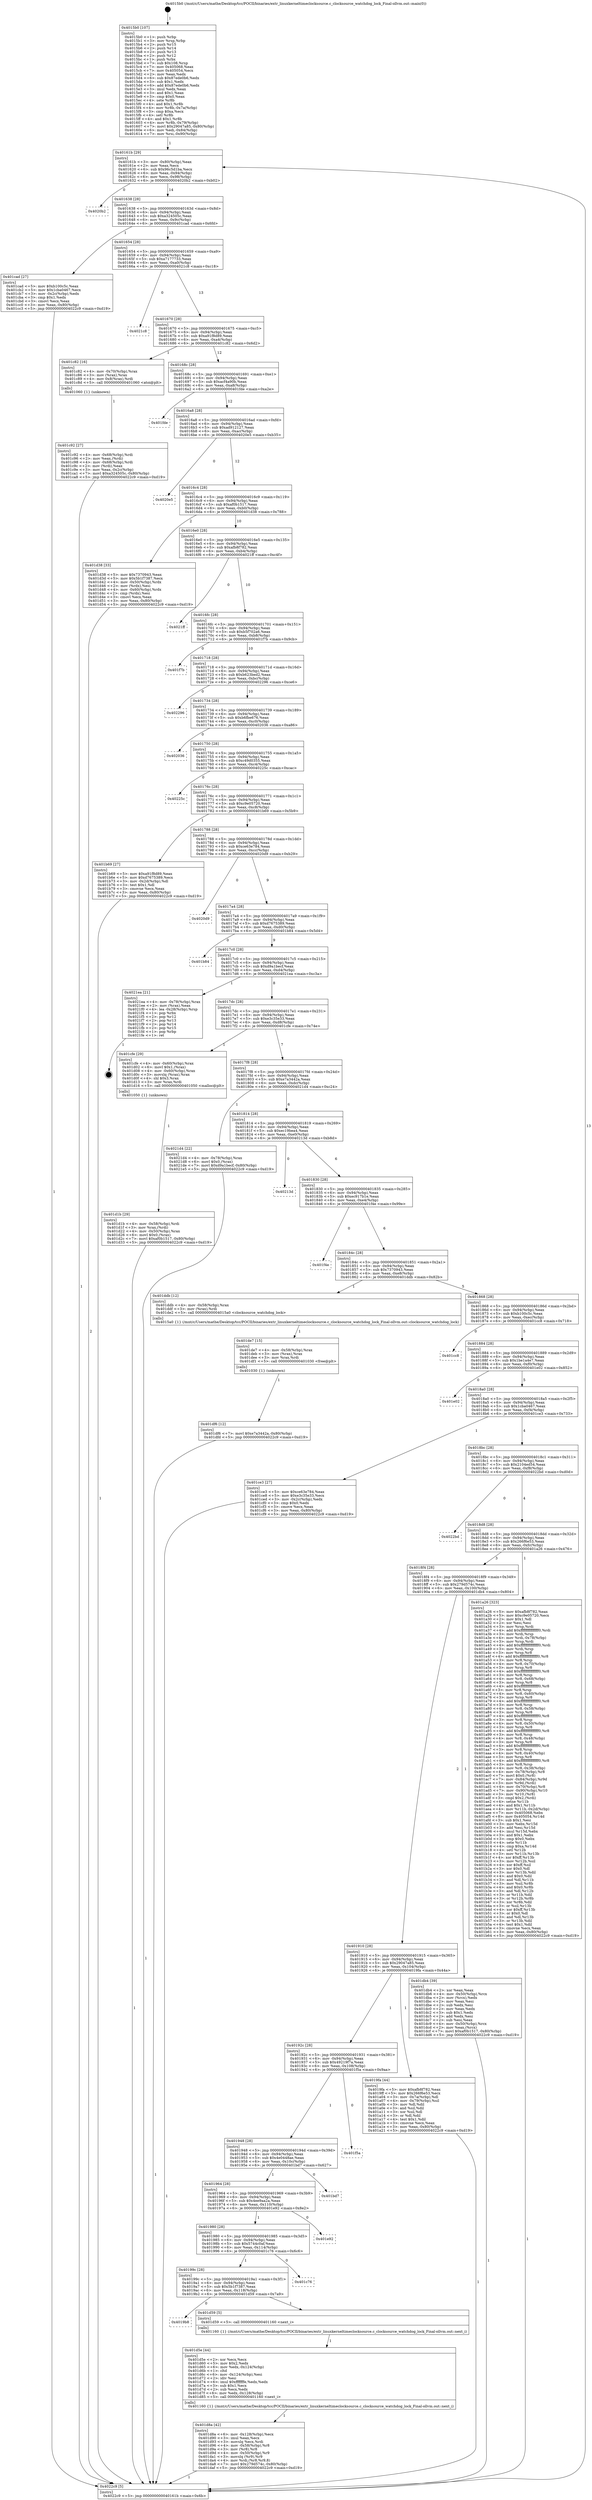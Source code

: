 digraph "0x4015b0" {
  label = "0x4015b0 (/mnt/c/Users/mathe/Desktop/tcc/POCII/binaries/extr_linuxkerneltimeclocksource.c_clocksource_watchdog_lock_Final-ollvm.out::main(0))"
  labelloc = "t"
  node[shape=record]

  Entry [label="",width=0.3,height=0.3,shape=circle,fillcolor=black,style=filled]
  "0x40161b" [label="{
     0x40161b [29]\l
     | [instrs]\l
     &nbsp;&nbsp;0x40161b \<+3\>: mov -0x80(%rbp),%eax\l
     &nbsp;&nbsp;0x40161e \<+2\>: mov %eax,%ecx\l
     &nbsp;&nbsp;0x401620 \<+6\>: sub $0x96c5d1ba,%ecx\l
     &nbsp;&nbsp;0x401626 \<+6\>: mov %eax,-0x94(%rbp)\l
     &nbsp;&nbsp;0x40162c \<+6\>: mov %ecx,-0x98(%rbp)\l
     &nbsp;&nbsp;0x401632 \<+6\>: je 00000000004020b2 \<main+0xb02\>\l
  }"]
  "0x4020b2" [label="{
     0x4020b2\l
  }", style=dashed]
  "0x401638" [label="{
     0x401638 [28]\l
     | [instrs]\l
     &nbsp;&nbsp;0x401638 \<+5\>: jmp 000000000040163d \<main+0x8d\>\l
     &nbsp;&nbsp;0x40163d \<+6\>: mov -0x94(%rbp),%eax\l
     &nbsp;&nbsp;0x401643 \<+5\>: sub $0xa324505c,%eax\l
     &nbsp;&nbsp;0x401648 \<+6\>: mov %eax,-0x9c(%rbp)\l
     &nbsp;&nbsp;0x40164e \<+6\>: je 0000000000401cad \<main+0x6fd\>\l
  }"]
  Exit [label="",width=0.3,height=0.3,shape=circle,fillcolor=black,style=filled,peripheries=2]
  "0x401cad" [label="{
     0x401cad [27]\l
     | [instrs]\l
     &nbsp;&nbsp;0x401cad \<+5\>: mov $0xb100c5c,%eax\l
     &nbsp;&nbsp;0x401cb2 \<+5\>: mov $0x1cba0467,%ecx\l
     &nbsp;&nbsp;0x401cb7 \<+3\>: mov -0x2c(%rbp),%edx\l
     &nbsp;&nbsp;0x401cba \<+3\>: cmp $0x1,%edx\l
     &nbsp;&nbsp;0x401cbd \<+3\>: cmovl %ecx,%eax\l
     &nbsp;&nbsp;0x401cc0 \<+3\>: mov %eax,-0x80(%rbp)\l
     &nbsp;&nbsp;0x401cc3 \<+5\>: jmp 00000000004022c9 \<main+0xd19\>\l
  }"]
  "0x401654" [label="{
     0x401654 [28]\l
     | [instrs]\l
     &nbsp;&nbsp;0x401654 \<+5\>: jmp 0000000000401659 \<main+0xa9\>\l
     &nbsp;&nbsp;0x401659 \<+6\>: mov -0x94(%rbp),%eax\l
     &nbsp;&nbsp;0x40165f \<+5\>: sub $0xa7177733,%eax\l
     &nbsp;&nbsp;0x401664 \<+6\>: mov %eax,-0xa0(%rbp)\l
     &nbsp;&nbsp;0x40166a \<+6\>: je 00000000004021c8 \<main+0xc18\>\l
  }"]
  "0x401df6" [label="{
     0x401df6 [12]\l
     | [instrs]\l
     &nbsp;&nbsp;0x401df6 \<+7\>: movl $0xe7a3442a,-0x80(%rbp)\l
     &nbsp;&nbsp;0x401dfd \<+5\>: jmp 00000000004022c9 \<main+0xd19\>\l
  }"]
  "0x4021c8" [label="{
     0x4021c8\l
  }", style=dashed]
  "0x401670" [label="{
     0x401670 [28]\l
     | [instrs]\l
     &nbsp;&nbsp;0x401670 \<+5\>: jmp 0000000000401675 \<main+0xc5\>\l
     &nbsp;&nbsp;0x401675 \<+6\>: mov -0x94(%rbp),%eax\l
     &nbsp;&nbsp;0x40167b \<+5\>: sub $0xa91f8d89,%eax\l
     &nbsp;&nbsp;0x401680 \<+6\>: mov %eax,-0xa4(%rbp)\l
     &nbsp;&nbsp;0x401686 \<+6\>: je 0000000000401c82 \<main+0x6d2\>\l
  }"]
  "0x401de7" [label="{
     0x401de7 [15]\l
     | [instrs]\l
     &nbsp;&nbsp;0x401de7 \<+4\>: mov -0x58(%rbp),%rax\l
     &nbsp;&nbsp;0x401deb \<+3\>: mov (%rax),%rax\l
     &nbsp;&nbsp;0x401dee \<+3\>: mov %rax,%rdi\l
     &nbsp;&nbsp;0x401df1 \<+5\>: call 0000000000401030 \<free@plt\>\l
     | [calls]\l
     &nbsp;&nbsp;0x401030 \{1\} (unknown)\l
  }"]
  "0x401c82" [label="{
     0x401c82 [16]\l
     | [instrs]\l
     &nbsp;&nbsp;0x401c82 \<+4\>: mov -0x70(%rbp),%rax\l
     &nbsp;&nbsp;0x401c86 \<+3\>: mov (%rax),%rax\l
     &nbsp;&nbsp;0x401c89 \<+4\>: mov 0x8(%rax),%rdi\l
     &nbsp;&nbsp;0x401c8d \<+5\>: call 0000000000401060 \<atoi@plt\>\l
     | [calls]\l
     &nbsp;&nbsp;0x401060 \{1\} (unknown)\l
  }"]
  "0x40168c" [label="{
     0x40168c [28]\l
     | [instrs]\l
     &nbsp;&nbsp;0x40168c \<+5\>: jmp 0000000000401691 \<main+0xe1\>\l
     &nbsp;&nbsp;0x401691 \<+6\>: mov -0x94(%rbp),%eax\l
     &nbsp;&nbsp;0x401697 \<+5\>: sub $0xacf4a90b,%eax\l
     &nbsp;&nbsp;0x40169c \<+6\>: mov %eax,-0xa8(%rbp)\l
     &nbsp;&nbsp;0x4016a2 \<+6\>: je 0000000000401fde \<main+0xa2e\>\l
  }"]
  "0x401d8a" [label="{
     0x401d8a [42]\l
     | [instrs]\l
     &nbsp;&nbsp;0x401d8a \<+6\>: mov -0x128(%rbp),%ecx\l
     &nbsp;&nbsp;0x401d90 \<+3\>: imul %eax,%ecx\l
     &nbsp;&nbsp;0x401d93 \<+3\>: movslq %ecx,%rdi\l
     &nbsp;&nbsp;0x401d96 \<+4\>: mov -0x58(%rbp),%r8\l
     &nbsp;&nbsp;0x401d9a \<+3\>: mov (%r8),%r8\l
     &nbsp;&nbsp;0x401d9d \<+4\>: mov -0x50(%rbp),%r9\l
     &nbsp;&nbsp;0x401da1 \<+3\>: movslq (%r9),%r9\l
     &nbsp;&nbsp;0x401da4 \<+4\>: mov %rdi,(%r8,%r9,8)\l
     &nbsp;&nbsp;0x401da8 \<+7\>: movl $0x279d574c,-0x80(%rbp)\l
     &nbsp;&nbsp;0x401daf \<+5\>: jmp 00000000004022c9 \<main+0xd19\>\l
  }"]
  "0x401fde" [label="{
     0x401fde\l
  }", style=dashed]
  "0x4016a8" [label="{
     0x4016a8 [28]\l
     | [instrs]\l
     &nbsp;&nbsp;0x4016a8 \<+5\>: jmp 00000000004016ad \<main+0xfd\>\l
     &nbsp;&nbsp;0x4016ad \<+6\>: mov -0x94(%rbp),%eax\l
     &nbsp;&nbsp;0x4016b3 \<+5\>: sub $0xad912127,%eax\l
     &nbsp;&nbsp;0x4016b8 \<+6\>: mov %eax,-0xac(%rbp)\l
     &nbsp;&nbsp;0x4016be \<+6\>: je 00000000004020e5 \<main+0xb35\>\l
  }"]
  "0x401d5e" [label="{
     0x401d5e [44]\l
     | [instrs]\l
     &nbsp;&nbsp;0x401d5e \<+2\>: xor %ecx,%ecx\l
     &nbsp;&nbsp;0x401d60 \<+5\>: mov $0x2,%edx\l
     &nbsp;&nbsp;0x401d65 \<+6\>: mov %edx,-0x124(%rbp)\l
     &nbsp;&nbsp;0x401d6b \<+1\>: cltd\l
     &nbsp;&nbsp;0x401d6c \<+6\>: mov -0x124(%rbp),%esi\l
     &nbsp;&nbsp;0x401d72 \<+2\>: idiv %esi\l
     &nbsp;&nbsp;0x401d74 \<+6\>: imul $0xfffffffe,%edx,%edx\l
     &nbsp;&nbsp;0x401d7a \<+3\>: sub $0x1,%ecx\l
     &nbsp;&nbsp;0x401d7d \<+2\>: sub %ecx,%edx\l
     &nbsp;&nbsp;0x401d7f \<+6\>: mov %edx,-0x128(%rbp)\l
     &nbsp;&nbsp;0x401d85 \<+5\>: call 0000000000401160 \<next_i\>\l
     | [calls]\l
     &nbsp;&nbsp;0x401160 \{1\} (/mnt/c/Users/mathe/Desktop/tcc/POCII/binaries/extr_linuxkerneltimeclocksource.c_clocksource_watchdog_lock_Final-ollvm.out::next_i)\l
  }"]
  "0x4020e5" [label="{
     0x4020e5\l
  }", style=dashed]
  "0x4016c4" [label="{
     0x4016c4 [28]\l
     | [instrs]\l
     &nbsp;&nbsp;0x4016c4 \<+5\>: jmp 00000000004016c9 \<main+0x119\>\l
     &nbsp;&nbsp;0x4016c9 \<+6\>: mov -0x94(%rbp),%eax\l
     &nbsp;&nbsp;0x4016cf \<+5\>: sub $0xaf0b1517,%eax\l
     &nbsp;&nbsp;0x4016d4 \<+6\>: mov %eax,-0xb0(%rbp)\l
     &nbsp;&nbsp;0x4016da \<+6\>: je 0000000000401d38 \<main+0x788\>\l
  }"]
  "0x4019b8" [label="{
     0x4019b8\l
  }", style=dashed]
  "0x401d38" [label="{
     0x401d38 [33]\l
     | [instrs]\l
     &nbsp;&nbsp;0x401d38 \<+5\>: mov $0x7370943,%eax\l
     &nbsp;&nbsp;0x401d3d \<+5\>: mov $0x5b1f7387,%ecx\l
     &nbsp;&nbsp;0x401d42 \<+4\>: mov -0x50(%rbp),%rdx\l
     &nbsp;&nbsp;0x401d46 \<+2\>: mov (%rdx),%esi\l
     &nbsp;&nbsp;0x401d48 \<+4\>: mov -0x60(%rbp),%rdx\l
     &nbsp;&nbsp;0x401d4c \<+2\>: cmp (%rdx),%esi\l
     &nbsp;&nbsp;0x401d4e \<+3\>: cmovl %ecx,%eax\l
     &nbsp;&nbsp;0x401d51 \<+3\>: mov %eax,-0x80(%rbp)\l
     &nbsp;&nbsp;0x401d54 \<+5\>: jmp 00000000004022c9 \<main+0xd19\>\l
  }"]
  "0x4016e0" [label="{
     0x4016e0 [28]\l
     | [instrs]\l
     &nbsp;&nbsp;0x4016e0 \<+5\>: jmp 00000000004016e5 \<main+0x135\>\l
     &nbsp;&nbsp;0x4016e5 \<+6\>: mov -0x94(%rbp),%eax\l
     &nbsp;&nbsp;0x4016eb \<+5\>: sub $0xafb8f782,%eax\l
     &nbsp;&nbsp;0x4016f0 \<+6\>: mov %eax,-0xb4(%rbp)\l
     &nbsp;&nbsp;0x4016f6 \<+6\>: je 00000000004021ff \<main+0xc4f\>\l
  }"]
  "0x401d59" [label="{
     0x401d59 [5]\l
     | [instrs]\l
     &nbsp;&nbsp;0x401d59 \<+5\>: call 0000000000401160 \<next_i\>\l
     | [calls]\l
     &nbsp;&nbsp;0x401160 \{1\} (/mnt/c/Users/mathe/Desktop/tcc/POCII/binaries/extr_linuxkerneltimeclocksource.c_clocksource_watchdog_lock_Final-ollvm.out::next_i)\l
  }"]
  "0x4021ff" [label="{
     0x4021ff\l
  }", style=dashed]
  "0x4016fc" [label="{
     0x4016fc [28]\l
     | [instrs]\l
     &nbsp;&nbsp;0x4016fc \<+5\>: jmp 0000000000401701 \<main+0x151\>\l
     &nbsp;&nbsp;0x401701 \<+6\>: mov -0x94(%rbp),%eax\l
     &nbsp;&nbsp;0x401707 \<+5\>: sub $0xb5f702a6,%eax\l
     &nbsp;&nbsp;0x40170c \<+6\>: mov %eax,-0xb8(%rbp)\l
     &nbsp;&nbsp;0x401712 \<+6\>: je 0000000000401f7b \<main+0x9cb\>\l
  }"]
  "0x40199c" [label="{
     0x40199c [28]\l
     | [instrs]\l
     &nbsp;&nbsp;0x40199c \<+5\>: jmp 00000000004019a1 \<main+0x3f1\>\l
     &nbsp;&nbsp;0x4019a1 \<+6\>: mov -0x94(%rbp),%eax\l
     &nbsp;&nbsp;0x4019a7 \<+5\>: sub $0x5b1f7387,%eax\l
     &nbsp;&nbsp;0x4019ac \<+6\>: mov %eax,-0x118(%rbp)\l
     &nbsp;&nbsp;0x4019b2 \<+6\>: je 0000000000401d59 \<main+0x7a9\>\l
  }"]
  "0x401f7b" [label="{
     0x401f7b\l
  }", style=dashed]
  "0x401718" [label="{
     0x401718 [28]\l
     | [instrs]\l
     &nbsp;&nbsp;0x401718 \<+5\>: jmp 000000000040171d \<main+0x16d\>\l
     &nbsp;&nbsp;0x40171d \<+6\>: mov -0x94(%rbp),%eax\l
     &nbsp;&nbsp;0x401723 \<+5\>: sub $0xb623bed2,%eax\l
     &nbsp;&nbsp;0x401728 \<+6\>: mov %eax,-0xbc(%rbp)\l
     &nbsp;&nbsp;0x40172e \<+6\>: je 0000000000402296 \<main+0xce6\>\l
  }"]
  "0x401c76" [label="{
     0x401c76\l
  }", style=dashed]
  "0x402296" [label="{
     0x402296\l
  }", style=dashed]
  "0x401734" [label="{
     0x401734 [28]\l
     | [instrs]\l
     &nbsp;&nbsp;0x401734 \<+5\>: jmp 0000000000401739 \<main+0x189\>\l
     &nbsp;&nbsp;0x401739 \<+6\>: mov -0x94(%rbp),%eax\l
     &nbsp;&nbsp;0x40173f \<+5\>: sub $0xb6fbe676,%eax\l
     &nbsp;&nbsp;0x401744 \<+6\>: mov %eax,-0xc0(%rbp)\l
     &nbsp;&nbsp;0x40174a \<+6\>: je 0000000000402036 \<main+0xa86\>\l
  }"]
  "0x401980" [label="{
     0x401980 [28]\l
     | [instrs]\l
     &nbsp;&nbsp;0x401980 \<+5\>: jmp 0000000000401985 \<main+0x3d5\>\l
     &nbsp;&nbsp;0x401985 \<+6\>: mov -0x94(%rbp),%eax\l
     &nbsp;&nbsp;0x40198b \<+5\>: sub $0x5744c0af,%eax\l
     &nbsp;&nbsp;0x401990 \<+6\>: mov %eax,-0x114(%rbp)\l
     &nbsp;&nbsp;0x401996 \<+6\>: je 0000000000401c76 \<main+0x6c6\>\l
  }"]
  "0x402036" [label="{
     0x402036\l
  }", style=dashed]
  "0x401750" [label="{
     0x401750 [28]\l
     | [instrs]\l
     &nbsp;&nbsp;0x401750 \<+5\>: jmp 0000000000401755 \<main+0x1a5\>\l
     &nbsp;&nbsp;0x401755 \<+6\>: mov -0x94(%rbp),%eax\l
     &nbsp;&nbsp;0x40175b \<+5\>: sub $0xc49d0355,%eax\l
     &nbsp;&nbsp;0x401760 \<+6\>: mov %eax,-0xc4(%rbp)\l
     &nbsp;&nbsp;0x401766 \<+6\>: je 000000000040225c \<main+0xcac\>\l
  }"]
  "0x401e92" [label="{
     0x401e92\l
  }", style=dashed]
  "0x40225c" [label="{
     0x40225c\l
  }", style=dashed]
  "0x40176c" [label="{
     0x40176c [28]\l
     | [instrs]\l
     &nbsp;&nbsp;0x40176c \<+5\>: jmp 0000000000401771 \<main+0x1c1\>\l
     &nbsp;&nbsp;0x401771 \<+6\>: mov -0x94(%rbp),%eax\l
     &nbsp;&nbsp;0x401777 \<+5\>: sub $0xc9e05720,%eax\l
     &nbsp;&nbsp;0x40177c \<+6\>: mov %eax,-0xc8(%rbp)\l
     &nbsp;&nbsp;0x401782 \<+6\>: je 0000000000401b69 \<main+0x5b9\>\l
  }"]
  "0x401964" [label="{
     0x401964 [28]\l
     | [instrs]\l
     &nbsp;&nbsp;0x401964 \<+5\>: jmp 0000000000401969 \<main+0x3b9\>\l
     &nbsp;&nbsp;0x401969 \<+6\>: mov -0x94(%rbp),%eax\l
     &nbsp;&nbsp;0x40196f \<+5\>: sub $0x4ee9aa2a,%eax\l
     &nbsp;&nbsp;0x401974 \<+6\>: mov %eax,-0x110(%rbp)\l
     &nbsp;&nbsp;0x40197a \<+6\>: je 0000000000401e92 \<main+0x8e2\>\l
  }"]
  "0x401b69" [label="{
     0x401b69 [27]\l
     | [instrs]\l
     &nbsp;&nbsp;0x401b69 \<+5\>: mov $0xa91f8d89,%eax\l
     &nbsp;&nbsp;0x401b6e \<+5\>: mov $0xd7675389,%ecx\l
     &nbsp;&nbsp;0x401b73 \<+3\>: mov -0x2d(%rbp),%dl\l
     &nbsp;&nbsp;0x401b76 \<+3\>: test $0x1,%dl\l
     &nbsp;&nbsp;0x401b79 \<+3\>: cmovne %ecx,%eax\l
     &nbsp;&nbsp;0x401b7c \<+3\>: mov %eax,-0x80(%rbp)\l
     &nbsp;&nbsp;0x401b7f \<+5\>: jmp 00000000004022c9 \<main+0xd19\>\l
  }"]
  "0x401788" [label="{
     0x401788 [28]\l
     | [instrs]\l
     &nbsp;&nbsp;0x401788 \<+5\>: jmp 000000000040178d \<main+0x1dd\>\l
     &nbsp;&nbsp;0x40178d \<+6\>: mov -0x94(%rbp),%eax\l
     &nbsp;&nbsp;0x401793 \<+5\>: sub $0xce63e784,%eax\l
     &nbsp;&nbsp;0x401798 \<+6\>: mov %eax,-0xcc(%rbp)\l
     &nbsp;&nbsp;0x40179e \<+6\>: je 00000000004020d9 \<main+0xb29\>\l
  }"]
  "0x401bd7" [label="{
     0x401bd7\l
  }", style=dashed]
  "0x4020d9" [label="{
     0x4020d9\l
  }", style=dashed]
  "0x4017a4" [label="{
     0x4017a4 [28]\l
     | [instrs]\l
     &nbsp;&nbsp;0x4017a4 \<+5\>: jmp 00000000004017a9 \<main+0x1f9\>\l
     &nbsp;&nbsp;0x4017a9 \<+6\>: mov -0x94(%rbp),%eax\l
     &nbsp;&nbsp;0x4017af \<+5\>: sub $0xd7675389,%eax\l
     &nbsp;&nbsp;0x4017b4 \<+6\>: mov %eax,-0xd0(%rbp)\l
     &nbsp;&nbsp;0x4017ba \<+6\>: je 0000000000401b84 \<main+0x5d4\>\l
  }"]
  "0x401948" [label="{
     0x401948 [28]\l
     | [instrs]\l
     &nbsp;&nbsp;0x401948 \<+5\>: jmp 000000000040194d \<main+0x39d\>\l
     &nbsp;&nbsp;0x40194d \<+6\>: mov -0x94(%rbp),%eax\l
     &nbsp;&nbsp;0x401953 \<+5\>: sub $0x4e0448ae,%eax\l
     &nbsp;&nbsp;0x401958 \<+6\>: mov %eax,-0x10c(%rbp)\l
     &nbsp;&nbsp;0x40195e \<+6\>: je 0000000000401bd7 \<main+0x627\>\l
  }"]
  "0x401b84" [label="{
     0x401b84\l
  }", style=dashed]
  "0x4017c0" [label="{
     0x4017c0 [28]\l
     | [instrs]\l
     &nbsp;&nbsp;0x4017c0 \<+5\>: jmp 00000000004017c5 \<main+0x215\>\l
     &nbsp;&nbsp;0x4017c5 \<+6\>: mov -0x94(%rbp),%eax\l
     &nbsp;&nbsp;0x4017cb \<+5\>: sub $0xd9a1becf,%eax\l
     &nbsp;&nbsp;0x4017d0 \<+6\>: mov %eax,-0xd4(%rbp)\l
     &nbsp;&nbsp;0x4017d6 \<+6\>: je 00000000004021ea \<main+0xc3a\>\l
  }"]
  "0x401f5a" [label="{
     0x401f5a\l
  }", style=dashed]
  "0x4021ea" [label="{
     0x4021ea [21]\l
     | [instrs]\l
     &nbsp;&nbsp;0x4021ea \<+4\>: mov -0x78(%rbp),%rax\l
     &nbsp;&nbsp;0x4021ee \<+2\>: mov (%rax),%eax\l
     &nbsp;&nbsp;0x4021f0 \<+4\>: lea -0x28(%rbp),%rsp\l
     &nbsp;&nbsp;0x4021f4 \<+1\>: pop %rbx\l
     &nbsp;&nbsp;0x4021f5 \<+2\>: pop %r12\l
     &nbsp;&nbsp;0x4021f7 \<+2\>: pop %r13\l
     &nbsp;&nbsp;0x4021f9 \<+2\>: pop %r14\l
     &nbsp;&nbsp;0x4021fb \<+2\>: pop %r15\l
     &nbsp;&nbsp;0x4021fd \<+1\>: pop %rbp\l
     &nbsp;&nbsp;0x4021fe \<+1\>: ret\l
  }"]
  "0x4017dc" [label="{
     0x4017dc [28]\l
     | [instrs]\l
     &nbsp;&nbsp;0x4017dc \<+5\>: jmp 00000000004017e1 \<main+0x231\>\l
     &nbsp;&nbsp;0x4017e1 \<+6\>: mov -0x94(%rbp),%eax\l
     &nbsp;&nbsp;0x4017e7 \<+5\>: sub $0xe3c35e33,%eax\l
     &nbsp;&nbsp;0x4017ec \<+6\>: mov %eax,-0xd8(%rbp)\l
     &nbsp;&nbsp;0x4017f2 \<+6\>: je 0000000000401cfe \<main+0x74e\>\l
  }"]
  "0x401d1b" [label="{
     0x401d1b [29]\l
     | [instrs]\l
     &nbsp;&nbsp;0x401d1b \<+4\>: mov -0x58(%rbp),%rdi\l
     &nbsp;&nbsp;0x401d1f \<+3\>: mov %rax,(%rdi)\l
     &nbsp;&nbsp;0x401d22 \<+4\>: mov -0x50(%rbp),%rax\l
     &nbsp;&nbsp;0x401d26 \<+6\>: movl $0x0,(%rax)\l
     &nbsp;&nbsp;0x401d2c \<+7\>: movl $0xaf0b1517,-0x80(%rbp)\l
     &nbsp;&nbsp;0x401d33 \<+5\>: jmp 00000000004022c9 \<main+0xd19\>\l
  }"]
  "0x401cfe" [label="{
     0x401cfe [29]\l
     | [instrs]\l
     &nbsp;&nbsp;0x401cfe \<+4\>: mov -0x60(%rbp),%rax\l
     &nbsp;&nbsp;0x401d02 \<+6\>: movl $0x1,(%rax)\l
     &nbsp;&nbsp;0x401d08 \<+4\>: mov -0x60(%rbp),%rax\l
     &nbsp;&nbsp;0x401d0c \<+3\>: movslq (%rax),%rax\l
     &nbsp;&nbsp;0x401d0f \<+4\>: shl $0x3,%rax\l
     &nbsp;&nbsp;0x401d13 \<+3\>: mov %rax,%rdi\l
     &nbsp;&nbsp;0x401d16 \<+5\>: call 0000000000401050 \<malloc@plt\>\l
     | [calls]\l
     &nbsp;&nbsp;0x401050 \{1\} (unknown)\l
  }"]
  "0x4017f8" [label="{
     0x4017f8 [28]\l
     | [instrs]\l
     &nbsp;&nbsp;0x4017f8 \<+5\>: jmp 00000000004017fd \<main+0x24d\>\l
     &nbsp;&nbsp;0x4017fd \<+6\>: mov -0x94(%rbp),%eax\l
     &nbsp;&nbsp;0x401803 \<+5\>: sub $0xe7a3442a,%eax\l
     &nbsp;&nbsp;0x401808 \<+6\>: mov %eax,-0xdc(%rbp)\l
     &nbsp;&nbsp;0x40180e \<+6\>: je 00000000004021d4 \<main+0xc24\>\l
  }"]
  "0x401c92" [label="{
     0x401c92 [27]\l
     | [instrs]\l
     &nbsp;&nbsp;0x401c92 \<+4\>: mov -0x68(%rbp),%rdi\l
     &nbsp;&nbsp;0x401c96 \<+2\>: mov %eax,(%rdi)\l
     &nbsp;&nbsp;0x401c98 \<+4\>: mov -0x68(%rbp),%rdi\l
     &nbsp;&nbsp;0x401c9c \<+2\>: mov (%rdi),%eax\l
     &nbsp;&nbsp;0x401c9e \<+3\>: mov %eax,-0x2c(%rbp)\l
     &nbsp;&nbsp;0x401ca1 \<+7\>: movl $0xa324505c,-0x80(%rbp)\l
     &nbsp;&nbsp;0x401ca8 \<+5\>: jmp 00000000004022c9 \<main+0xd19\>\l
  }"]
  "0x4021d4" [label="{
     0x4021d4 [22]\l
     | [instrs]\l
     &nbsp;&nbsp;0x4021d4 \<+4\>: mov -0x78(%rbp),%rax\l
     &nbsp;&nbsp;0x4021d8 \<+6\>: movl $0x0,(%rax)\l
     &nbsp;&nbsp;0x4021de \<+7\>: movl $0xd9a1becf,-0x80(%rbp)\l
     &nbsp;&nbsp;0x4021e5 \<+5\>: jmp 00000000004022c9 \<main+0xd19\>\l
  }"]
  "0x401814" [label="{
     0x401814 [28]\l
     | [instrs]\l
     &nbsp;&nbsp;0x401814 \<+5\>: jmp 0000000000401819 \<main+0x269\>\l
     &nbsp;&nbsp;0x401819 \<+6\>: mov -0x94(%rbp),%eax\l
     &nbsp;&nbsp;0x40181f \<+5\>: sub $0xec19bea4,%eax\l
     &nbsp;&nbsp;0x401824 \<+6\>: mov %eax,-0xe0(%rbp)\l
     &nbsp;&nbsp;0x40182a \<+6\>: je 000000000040213d \<main+0xb8d\>\l
  }"]
  "0x4015b0" [label="{
     0x4015b0 [107]\l
     | [instrs]\l
     &nbsp;&nbsp;0x4015b0 \<+1\>: push %rbp\l
     &nbsp;&nbsp;0x4015b1 \<+3\>: mov %rsp,%rbp\l
     &nbsp;&nbsp;0x4015b4 \<+2\>: push %r15\l
     &nbsp;&nbsp;0x4015b6 \<+2\>: push %r14\l
     &nbsp;&nbsp;0x4015b8 \<+2\>: push %r13\l
     &nbsp;&nbsp;0x4015ba \<+2\>: push %r12\l
     &nbsp;&nbsp;0x4015bc \<+1\>: push %rbx\l
     &nbsp;&nbsp;0x4015bd \<+7\>: sub $0x108,%rsp\l
     &nbsp;&nbsp;0x4015c4 \<+7\>: mov 0x405068,%eax\l
     &nbsp;&nbsp;0x4015cb \<+7\>: mov 0x405054,%ecx\l
     &nbsp;&nbsp;0x4015d2 \<+2\>: mov %eax,%edx\l
     &nbsp;&nbsp;0x4015d4 \<+6\>: sub $0x87ede0b6,%edx\l
     &nbsp;&nbsp;0x4015da \<+3\>: sub $0x1,%edx\l
     &nbsp;&nbsp;0x4015dd \<+6\>: add $0x87ede0b6,%edx\l
     &nbsp;&nbsp;0x4015e3 \<+3\>: imul %edx,%eax\l
     &nbsp;&nbsp;0x4015e6 \<+3\>: and $0x1,%eax\l
     &nbsp;&nbsp;0x4015e9 \<+3\>: cmp $0x0,%eax\l
     &nbsp;&nbsp;0x4015ec \<+4\>: sete %r8b\l
     &nbsp;&nbsp;0x4015f0 \<+4\>: and $0x1,%r8b\l
     &nbsp;&nbsp;0x4015f4 \<+4\>: mov %r8b,-0x7a(%rbp)\l
     &nbsp;&nbsp;0x4015f8 \<+3\>: cmp $0xa,%ecx\l
     &nbsp;&nbsp;0x4015fb \<+4\>: setl %r8b\l
     &nbsp;&nbsp;0x4015ff \<+4\>: and $0x1,%r8b\l
     &nbsp;&nbsp;0x401603 \<+4\>: mov %r8b,-0x79(%rbp)\l
     &nbsp;&nbsp;0x401607 \<+7\>: movl $0x29047a85,-0x80(%rbp)\l
     &nbsp;&nbsp;0x40160e \<+6\>: mov %edi,-0x84(%rbp)\l
     &nbsp;&nbsp;0x401614 \<+7\>: mov %rsi,-0x90(%rbp)\l
  }"]
  "0x40213d" [label="{
     0x40213d\l
  }", style=dashed]
  "0x401830" [label="{
     0x401830 [28]\l
     | [instrs]\l
     &nbsp;&nbsp;0x401830 \<+5\>: jmp 0000000000401835 \<main+0x285\>\l
     &nbsp;&nbsp;0x401835 \<+6\>: mov -0x94(%rbp),%eax\l
     &nbsp;&nbsp;0x40183b \<+5\>: sub $0xec917b1e,%eax\l
     &nbsp;&nbsp;0x401840 \<+6\>: mov %eax,-0xe4(%rbp)\l
     &nbsp;&nbsp;0x401846 \<+6\>: je 0000000000401f4e \<main+0x99e\>\l
  }"]
  "0x4022c9" [label="{
     0x4022c9 [5]\l
     | [instrs]\l
     &nbsp;&nbsp;0x4022c9 \<+5\>: jmp 000000000040161b \<main+0x6b\>\l
  }"]
  "0x401f4e" [label="{
     0x401f4e\l
  }", style=dashed]
  "0x40184c" [label="{
     0x40184c [28]\l
     | [instrs]\l
     &nbsp;&nbsp;0x40184c \<+5\>: jmp 0000000000401851 \<main+0x2a1\>\l
     &nbsp;&nbsp;0x401851 \<+6\>: mov -0x94(%rbp),%eax\l
     &nbsp;&nbsp;0x401857 \<+5\>: sub $0x7370943,%eax\l
     &nbsp;&nbsp;0x40185c \<+6\>: mov %eax,-0xe8(%rbp)\l
     &nbsp;&nbsp;0x401862 \<+6\>: je 0000000000401ddb \<main+0x82b\>\l
  }"]
  "0x40192c" [label="{
     0x40192c [28]\l
     | [instrs]\l
     &nbsp;&nbsp;0x40192c \<+5\>: jmp 0000000000401931 \<main+0x381\>\l
     &nbsp;&nbsp;0x401931 \<+6\>: mov -0x94(%rbp),%eax\l
     &nbsp;&nbsp;0x401937 \<+5\>: sub $0x49219f7a,%eax\l
     &nbsp;&nbsp;0x40193c \<+6\>: mov %eax,-0x108(%rbp)\l
     &nbsp;&nbsp;0x401942 \<+6\>: je 0000000000401f5a \<main+0x9aa\>\l
  }"]
  "0x401ddb" [label="{
     0x401ddb [12]\l
     | [instrs]\l
     &nbsp;&nbsp;0x401ddb \<+4\>: mov -0x58(%rbp),%rax\l
     &nbsp;&nbsp;0x401ddf \<+3\>: mov (%rax),%rdi\l
     &nbsp;&nbsp;0x401de2 \<+5\>: call 00000000004015a0 \<clocksource_watchdog_lock\>\l
     | [calls]\l
     &nbsp;&nbsp;0x4015a0 \{1\} (/mnt/c/Users/mathe/Desktop/tcc/POCII/binaries/extr_linuxkerneltimeclocksource.c_clocksource_watchdog_lock_Final-ollvm.out::clocksource_watchdog_lock)\l
  }"]
  "0x401868" [label="{
     0x401868 [28]\l
     | [instrs]\l
     &nbsp;&nbsp;0x401868 \<+5\>: jmp 000000000040186d \<main+0x2bd\>\l
     &nbsp;&nbsp;0x40186d \<+6\>: mov -0x94(%rbp),%eax\l
     &nbsp;&nbsp;0x401873 \<+5\>: sub $0xb100c5c,%eax\l
     &nbsp;&nbsp;0x401878 \<+6\>: mov %eax,-0xec(%rbp)\l
     &nbsp;&nbsp;0x40187e \<+6\>: je 0000000000401cc8 \<main+0x718\>\l
  }"]
  "0x4019fa" [label="{
     0x4019fa [44]\l
     | [instrs]\l
     &nbsp;&nbsp;0x4019fa \<+5\>: mov $0xafb8f782,%eax\l
     &nbsp;&nbsp;0x4019ff \<+5\>: mov $0x266f6e53,%ecx\l
     &nbsp;&nbsp;0x401a04 \<+3\>: mov -0x7a(%rbp),%dl\l
     &nbsp;&nbsp;0x401a07 \<+4\>: mov -0x79(%rbp),%sil\l
     &nbsp;&nbsp;0x401a0b \<+3\>: mov %dl,%dil\l
     &nbsp;&nbsp;0x401a0e \<+3\>: and %sil,%dil\l
     &nbsp;&nbsp;0x401a11 \<+3\>: xor %sil,%dl\l
     &nbsp;&nbsp;0x401a14 \<+3\>: or %dl,%dil\l
     &nbsp;&nbsp;0x401a17 \<+4\>: test $0x1,%dil\l
     &nbsp;&nbsp;0x401a1b \<+3\>: cmovne %ecx,%eax\l
     &nbsp;&nbsp;0x401a1e \<+3\>: mov %eax,-0x80(%rbp)\l
     &nbsp;&nbsp;0x401a21 \<+5\>: jmp 00000000004022c9 \<main+0xd19\>\l
  }"]
  "0x401cc8" [label="{
     0x401cc8\l
  }", style=dashed]
  "0x401884" [label="{
     0x401884 [28]\l
     | [instrs]\l
     &nbsp;&nbsp;0x401884 \<+5\>: jmp 0000000000401889 \<main+0x2d9\>\l
     &nbsp;&nbsp;0x401889 \<+6\>: mov -0x94(%rbp),%eax\l
     &nbsp;&nbsp;0x40188f \<+5\>: sub $0x1be1a4e7,%eax\l
     &nbsp;&nbsp;0x401894 \<+6\>: mov %eax,-0xf0(%rbp)\l
     &nbsp;&nbsp;0x40189a \<+6\>: je 0000000000401e02 \<main+0x852\>\l
  }"]
  "0x401910" [label="{
     0x401910 [28]\l
     | [instrs]\l
     &nbsp;&nbsp;0x401910 \<+5\>: jmp 0000000000401915 \<main+0x365\>\l
     &nbsp;&nbsp;0x401915 \<+6\>: mov -0x94(%rbp),%eax\l
     &nbsp;&nbsp;0x40191b \<+5\>: sub $0x29047a85,%eax\l
     &nbsp;&nbsp;0x401920 \<+6\>: mov %eax,-0x104(%rbp)\l
     &nbsp;&nbsp;0x401926 \<+6\>: je 00000000004019fa \<main+0x44a\>\l
  }"]
  "0x401e02" [label="{
     0x401e02\l
  }", style=dashed]
  "0x4018a0" [label="{
     0x4018a0 [28]\l
     | [instrs]\l
     &nbsp;&nbsp;0x4018a0 \<+5\>: jmp 00000000004018a5 \<main+0x2f5\>\l
     &nbsp;&nbsp;0x4018a5 \<+6\>: mov -0x94(%rbp),%eax\l
     &nbsp;&nbsp;0x4018ab \<+5\>: sub $0x1cba0467,%eax\l
     &nbsp;&nbsp;0x4018b0 \<+6\>: mov %eax,-0xf4(%rbp)\l
     &nbsp;&nbsp;0x4018b6 \<+6\>: je 0000000000401ce3 \<main+0x733\>\l
  }"]
  "0x401db4" [label="{
     0x401db4 [39]\l
     | [instrs]\l
     &nbsp;&nbsp;0x401db4 \<+2\>: xor %eax,%eax\l
     &nbsp;&nbsp;0x401db6 \<+4\>: mov -0x50(%rbp),%rcx\l
     &nbsp;&nbsp;0x401dba \<+2\>: mov (%rcx),%edx\l
     &nbsp;&nbsp;0x401dbc \<+2\>: mov %eax,%esi\l
     &nbsp;&nbsp;0x401dbe \<+2\>: sub %edx,%esi\l
     &nbsp;&nbsp;0x401dc0 \<+2\>: mov %eax,%edx\l
     &nbsp;&nbsp;0x401dc2 \<+3\>: sub $0x1,%edx\l
     &nbsp;&nbsp;0x401dc5 \<+2\>: add %edx,%esi\l
     &nbsp;&nbsp;0x401dc7 \<+2\>: sub %esi,%eax\l
     &nbsp;&nbsp;0x401dc9 \<+4\>: mov -0x50(%rbp),%rcx\l
     &nbsp;&nbsp;0x401dcd \<+2\>: mov %eax,(%rcx)\l
     &nbsp;&nbsp;0x401dcf \<+7\>: movl $0xaf0b1517,-0x80(%rbp)\l
     &nbsp;&nbsp;0x401dd6 \<+5\>: jmp 00000000004022c9 \<main+0xd19\>\l
  }"]
  "0x401ce3" [label="{
     0x401ce3 [27]\l
     | [instrs]\l
     &nbsp;&nbsp;0x401ce3 \<+5\>: mov $0xce63e784,%eax\l
     &nbsp;&nbsp;0x401ce8 \<+5\>: mov $0xe3c35e33,%ecx\l
     &nbsp;&nbsp;0x401ced \<+3\>: mov -0x2c(%rbp),%edx\l
     &nbsp;&nbsp;0x401cf0 \<+3\>: cmp $0x0,%edx\l
     &nbsp;&nbsp;0x401cf3 \<+3\>: cmove %ecx,%eax\l
     &nbsp;&nbsp;0x401cf6 \<+3\>: mov %eax,-0x80(%rbp)\l
     &nbsp;&nbsp;0x401cf9 \<+5\>: jmp 00000000004022c9 \<main+0xd19\>\l
  }"]
  "0x4018bc" [label="{
     0x4018bc [28]\l
     | [instrs]\l
     &nbsp;&nbsp;0x4018bc \<+5\>: jmp 00000000004018c1 \<main+0x311\>\l
     &nbsp;&nbsp;0x4018c1 \<+6\>: mov -0x94(%rbp),%eax\l
     &nbsp;&nbsp;0x4018c7 \<+5\>: sub $0x2104ed54,%eax\l
     &nbsp;&nbsp;0x4018cc \<+6\>: mov %eax,-0xf8(%rbp)\l
     &nbsp;&nbsp;0x4018d2 \<+6\>: je 00000000004022bd \<main+0xd0d\>\l
  }"]
  "0x4018f4" [label="{
     0x4018f4 [28]\l
     | [instrs]\l
     &nbsp;&nbsp;0x4018f4 \<+5\>: jmp 00000000004018f9 \<main+0x349\>\l
     &nbsp;&nbsp;0x4018f9 \<+6\>: mov -0x94(%rbp),%eax\l
     &nbsp;&nbsp;0x4018ff \<+5\>: sub $0x279d574c,%eax\l
     &nbsp;&nbsp;0x401904 \<+6\>: mov %eax,-0x100(%rbp)\l
     &nbsp;&nbsp;0x40190a \<+6\>: je 0000000000401db4 \<main+0x804\>\l
  }"]
  "0x4022bd" [label="{
     0x4022bd\l
  }", style=dashed]
  "0x4018d8" [label="{
     0x4018d8 [28]\l
     | [instrs]\l
     &nbsp;&nbsp;0x4018d8 \<+5\>: jmp 00000000004018dd \<main+0x32d\>\l
     &nbsp;&nbsp;0x4018dd \<+6\>: mov -0x94(%rbp),%eax\l
     &nbsp;&nbsp;0x4018e3 \<+5\>: sub $0x266f6e53,%eax\l
     &nbsp;&nbsp;0x4018e8 \<+6\>: mov %eax,-0xfc(%rbp)\l
     &nbsp;&nbsp;0x4018ee \<+6\>: je 0000000000401a26 \<main+0x476\>\l
  }"]
  "0x401a26" [label="{
     0x401a26 [323]\l
     | [instrs]\l
     &nbsp;&nbsp;0x401a26 \<+5\>: mov $0xafb8f782,%eax\l
     &nbsp;&nbsp;0x401a2b \<+5\>: mov $0xc9e05720,%ecx\l
     &nbsp;&nbsp;0x401a30 \<+2\>: mov $0x1,%dl\l
     &nbsp;&nbsp;0x401a32 \<+2\>: xor %esi,%esi\l
     &nbsp;&nbsp;0x401a34 \<+3\>: mov %rsp,%rdi\l
     &nbsp;&nbsp;0x401a37 \<+4\>: add $0xfffffffffffffff0,%rdi\l
     &nbsp;&nbsp;0x401a3b \<+3\>: mov %rdi,%rsp\l
     &nbsp;&nbsp;0x401a3e \<+4\>: mov %rdi,-0x78(%rbp)\l
     &nbsp;&nbsp;0x401a42 \<+3\>: mov %rsp,%rdi\l
     &nbsp;&nbsp;0x401a45 \<+4\>: add $0xfffffffffffffff0,%rdi\l
     &nbsp;&nbsp;0x401a49 \<+3\>: mov %rdi,%rsp\l
     &nbsp;&nbsp;0x401a4c \<+3\>: mov %rsp,%r8\l
     &nbsp;&nbsp;0x401a4f \<+4\>: add $0xfffffffffffffff0,%r8\l
     &nbsp;&nbsp;0x401a53 \<+3\>: mov %r8,%rsp\l
     &nbsp;&nbsp;0x401a56 \<+4\>: mov %r8,-0x70(%rbp)\l
     &nbsp;&nbsp;0x401a5a \<+3\>: mov %rsp,%r8\l
     &nbsp;&nbsp;0x401a5d \<+4\>: add $0xfffffffffffffff0,%r8\l
     &nbsp;&nbsp;0x401a61 \<+3\>: mov %r8,%rsp\l
     &nbsp;&nbsp;0x401a64 \<+4\>: mov %r8,-0x68(%rbp)\l
     &nbsp;&nbsp;0x401a68 \<+3\>: mov %rsp,%r8\l
     &nbsp;&nbsp;0x401a6b \<+4\>: add $0xfffffffffffffff0,%r8\l
     &nbsp;&nbsp;0x401a6f \<+3\>: mov %r8,%rsp\l
     &nbsp;&nbsp;0x401a72 \<+4\>: mov %r8,-0x60(%rbp)\l
     &nbsp;&nbsp;0x401a76 \<+3\>: mov %rsp,%r8\l
     &nbsp;&nbsp;0x401a79 \<+4\>: add $0xfffffffffffffff0,%r8\l
     &nbsp;&nbsp;0x401a7d \<+3\>: mov %r8,%rsp\l
     &nbsp;&nbsp;0x401a80 \<+4\>: mov %r8,-0x58(%rbp)\l
     &nbsp;&nbsp;0x401a84 \<+3\>: mov %rsp,%r8\l
     &nbsp;&nbsp;0x401a87 \<+4\>: add $0xfffffffffffffff0,%r8\l
     &nbsp;&nbsp;0x401a8b \<+3\>: mov %r8,%rsp\l
     &nbsp;&nbsp;0x401a8e \<+4\>: mov %r8,-0x50(%rbp)\l
     &nbsp;&nbsp;0x401a92 \<+3\>: mov %rsp,%r8\l
     &nbsp;&nbsp;0x401a95 \<+4\>: add $0xfffffffffffffff0,%r8\l
     &nbsp;&nbsp;0x401a99 \<+3\>: mov %r8,%rsp\l
     &nbsp;&nbsp;0x401a9c \<+4\>: mov %r8,-0x48(%rbp)\l
     &nbsp;&nbsp;0x401aa0 \<+3\>: mov %rsp,%r8\l
     &nbsp;&nbsp;0x401aa3 \<+4\>: add $0xfffffffffffffff0,%r8\l
     &nbsp;&nbsp;0x401aa7 \<+3\>: mov %r8,%rsp\l
     &nbsp;&nbsp;0x401aaa \<+4\>: mov %r8,-0x40(%rbp)\l
     &nbsp;&nbsp;0x401aae \<+3\>: mov %rsp,%r8\l
     &nbsp;&nbsp;0x401ab1 \<+4\>: add $0xfffffffffffffff0,%r8\l
     &nbsp;&nbsp;0x401ab5 \<+3\>: mov %r8,%rsp\l
     &nbsp;&nbsp;0x401ab8 \<+4\>: mov %r8,-0x38(%rbp)\l
     &nbsp;&nbsp;0x401abc \<+4\>: mov -0x78(%rbp),%r8\l
     &nbsp;&nbsp;0x401ac0 \<+7\>: movl $0x0,(%r8)\l
     &nbsp;&nbsp;0x401ac7 \<+7\>: mov -0x84(%rbp),%r9d\l
     &nbsp;&nbsp;0x401ace \<+3\>: mov %r9d,(%rdi)\l
     &nbsp;&nbsp;0x401ad1 \<+4\>: mov -0x70(%rbp),%r8\l
     &nbsp;&nbsp;0x401ad5 \<+7\>: mov -0x90(%rbp),%r10\l
     &nbsp;&nbsp;0x401adc \<+3\>: mov %r10,(%r8)\l
     &nbsp;&nbsp;0x401adf \<+3\>: cmpl $0x2,(%rdi)\l
     &nbsp;&nbsp;0x401ae2 \<+4\>: setne %r11b\l
     &nbsp;&nbsp;0x401ae6 \<+4\>: and $0x1,%r11b\l
     &nbsp;&nbsp;0x401aea \<+4\>: mov %r11b,-0x2d(%rbp)\l
     &nbsp;&nbsp;0x401aee \<+7\>: mov 0x405068,%ebx\l
     &nbsp;&nbsp;0x401af5 \<+8\>: mov 0x405054,%r14d\l
     &nbsp;&nbsp;0x401afd \<+3\>: sub $0x1,%esi\l
     &nbsp;&nbsp;0x401b00 \<+3\>: mov %ebx,%r15d\l
     &nbsp;&nbsp;0x401b03 \<+3\>: add %esi,%r15d\l
     &nbsp;&nbsp;0x401b06 \<+4\>: imul %r15d,%ebx\l
     &nbsp;&nbsp;0x401b0a \<+3\>: and $0x1,%ebx\l
     &nbsp;&nbsp;0x401b0d \<+3\>: cmp $0x0,%ebx\l
     &nbsp;&nbsp;0x401b10 \<+4\>: sete %r11b\l
     &nbsp;&nbsp;0x401b14 \<+4\>: cmp $0xa,%r14d\l
     &nbsp;&nbsp;0x401b18 \<+4\>: setl %r12b\l
     &nbsp;&nbsp;0x401b1c \<+3\>: mov %r11b,%r13b\l
     &nbsp;&nbsp;0x401b1f \<+4\>: xor $0xff,%r13b\l
     &nbsp;&nbsp;0x401b23 \<+3\>: mov %r12b,%sil\l
     &nbsp;&nbsp;0x401b26 \<+4\>: xor $0xff,%sil\l
     &nbsp;&nbsp;0x401b2a \<+3\>: xor $0x0,%dl\l
     &nbsp;&nbsp;0x401b2d \<+3\>: mov %r13b,%dil\l
     &nbsp;&nbsp;0x401b30 \<+4\>: and $0x0,%dil\l
     &nbsp;&nbsp;0x401b34 \<+3\>: and %dl,%r11b\l
     &nbsp;&nbsp;0x401b37 \<+3\>: mov %sil,%r8b\l
     &nbsp;&nbsp;0x401b3a \<+4\>: and $0x0,%r8b\l
     &nbsp;&nbsp;0x401b3e \<+3\>: and %dl,%r12b\l
     &nbsp;&nbsp;0x401b41 \<+3\>: or %r11b,%dil\l
     &nbsp;&nbsp;0x401b44 \<+3\>: or %r12b,%r8b\l
     &nbsp;&nbsp;0x401b47 \<+3\>: xor %r8b,%dil\l
     &nbsp;&nbsp;0x401b4a \<+3\>: or %sil,%r13b\l
     &nbsp;&nbsp;0x401b4d \<+4\>: xor $0xff,%r13b\l
     &nbsp;&nbsp;0x401b51 \<+3\>: or $0x0,%dl\l
     &nbsp;&nbsp;0x401b54 \<+3\>: and %dl,%r13b\l
     &nbsp;&nbsp;0x401b57 \<+3\>: or %r13b,%dil\l
     &nbsp;&nbsp;0x401b5a \<+4\>: test $0x1,%dil\l
     &nbsp;&nbsp;0x401b5e \<+3\>: cmovne %ecx,%eax\l
     &nbsp;&nbsp;0x401b61 \<+3\>: mov %eax,-0x80(%rbp)\l
     &nbsp;&nbsp;0x401b64 \<+5\>: jmp 00000000004022c9 \<main+0xd19\>\l
  }"]
  Entry -> "0x4015b0" [label=" 1"]
  "0x40161b" -> "0x4020b2" [label=" 0"]
  "0x40161b" -> "0x401638" [label=" 14"]
  "0x4021ea" -> Exit [label=" 1"]
  "0x401638" -> "0x401cad" [label=" 1"]
  "0x401638" -> "0x401654" [label=" 13"]
  "0x4021d4" -> "0x4022c9" [label=" 1"]
  "0x401654" -> "0x4021c8" [label=" 0"]
  "0x401654" -> "0x401670" [label=" 13"]
  "0x401df6" -> "0x4022c9" [label=" 1"]
  "0x401670" -> "0x401c82" [label=" 1"]
  "0x401670" -> "0x40168c" [label=" 12"]
  "0x401de7" -> "0x401df6" [label=" 1"]
  "0x40168c" -> "0x401fde" [label=" 0"]
  "0x40168c" -> "0x4016a8" [label=" 12"]
  "0x401ddb" -> "0x401de7" [label=" 1"]
  "0x4016a8" -> "0x4020e5" [label=" 0"]
  "0x4016a8" -> "0x4016c4" [label=" 12"]
  "0x401db4" -> "0x4022c9" [label=" 1"]
  "0x4016c4" -> "0x401d38" [label=" 2"]
  "0x4016c4" -> "0x4016e0" [label=" 10"]
  "0x401d8a" -> "0x4022c9" [label=" 1"]
  "0x4016e0" -> "0x4021ff" [label=" 0"]
  "0x4016e0" -> "0x4016fc" [label=" 10"]
  "0x401d5e" -> "0x401d8a" [label=" 1"]
  "0x4016fc" -> "0x401f7b" [label=" 0"]
  "0x4016fc" -> "0x401718" [label=" 10"]
  "0x40199c" -> "0x4019b8" [label=" 0"]
  "0x401718" -> "0x402296" [label=" 0"]
  "0x401718" -> "0x401734" [label=" 10"]
  "0x40199c" -> "0x401d59" [label=" 1"]
  "0x401734" -> "0x402036" [label=" 0"]
  "0x401734" -> "0x401750" [label=" 10"]
  "0x401980" -> "0x40199c" [label=" 1"]
  "0x401750" -> "0x40225c" [label=" 0"]
  "0x401750" -> "0x40176c" [label=" 10"]
  "0x401980" -> "0x401c76" [label=" 0"]
  "0x40176c" -> "0x401b69" [label=" 1"]
  "0x40176c" -> "0x401788" [label=" 9"]
  "0x401964" -> "0x401980" [label=" 1"]
  "0x401788" -> "0x4020d9" [label=" 0"]
  "0x401788" -> "0x4017a4" [label=" 9"]
  "0x401964" -> "0x401e92" [label=" 0"]
  "0x4017a4" -> "0x401b84" [label=" 0"]
  "0x4017a4" -> "0x4017c0" [label=" 9"]
  "0x401948" -> "0x401964" [label=" 1"]
  "0x4017c0" -> "0x4021ea" [label=" 1"]
  "0x4017c0" -> "0x4017dc" [label=" 8"]
  "0x401948" -> "0x401bd7" [label=" 0"]
  "0x4017dc" -> "0x401cfe" [label=" 1"]
  "0x4017dc" -> "0x4017f8" [label=" 7"]
  "0x40192c" -> "0x401948" [label=" 1"]
  "0x4017f8" -> "0x4021d4" [label=" 1"]
  "0x4017f8" -> "0x401814" [label=" 6"]
  "0x40192c" -> "0x401f5a" [label=" 0"]
  "0x401814" -> "0x40213d" [label=" 0"]
  "0x401814" -> "0x401830" [label=" 6"]
  "0x401d38" -> "0x4022c9" [label=" 2"]
  "0x401830" -> "0x401f4e" [label=" 0"]
  "0x401830" -> "0x40184c" [label=" 6"]
  "0x401d1b" -> "0x4022c9" [label=" 1"]
  "0x40184c" -> "0x401ddb" [label=" 1"]
  "0x40184c" -> "0x401868" [label=" 5"]
  "0x401cfe" -> "0x401d1b" [label=" 1"]
  "0x401868" -> "0x401cc8" [label=" 0"]
  "0x401868" -> "0x401884" [label=" 5"]
  "0x401ce3" -> "0x4022c9" [label=" 1"]
  "0x401884" -> "0x401e02" [label=" 0"]
  "0x401884" -> "0x4018a0" [label=" 5"]
  "0x401c92" -> "0x4022c9" [label=" 1"]
  "0x4018a0" -> "0x401ce3" [label=" 1"]
  "0x4018a0" -> "0x4018bc" [label=" 4"]
  "0x401c82" -> "0x401c92" [label=" 1"]
  "0x4018bc" -> "0x4022bd" [label=" 0"]
  "0x4018bc" -> "0x4018d8" [label=" 4"]
  "0x401a26" -> "0x4022c9" [label=" 1"]
  "0x4018d8" -> "0x401a26" [label=" 1"]
  "0x4018d8" -> "0x4018f4" [label=" 3"]
  "0x401b69" -> "0x4022c9" [label=" 1"]
  "0x4018f4" -> "0x401db4" [label=" 1"]
  "0x4018f4" -> "0x401910" [label=" 2"]
  "0x401cad" -> "0x4022c9" [label=" 1"]
  "0x401910" -> "0x4019fa" [label=" 1"]
  "0x401910" -> "0x40192c" [label=" 1"]
  "0x4019fa" -> "0x4022c9" [label=" 1"]
  "0x4015b0" -> "0x40161b" [label=" 1"]
  "0x4022c9" -> "0x40161b" [label=" 13"]
  "0x401d59" -> "0x401d5e" [label=" 1"]
}
